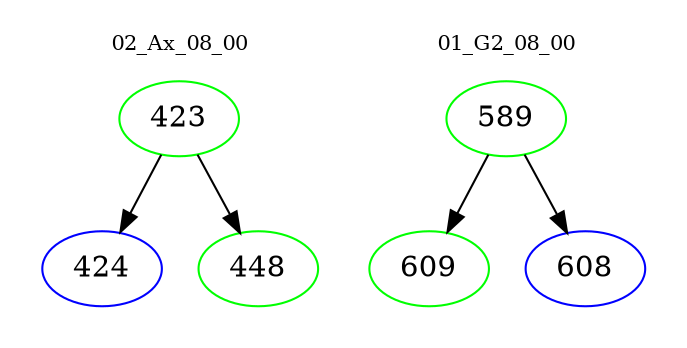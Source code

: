 digraph{
subgraph cluster_0 {
color = white
label = "02_Ax_08_00";
fontsize=10;
T0_423 [label="423", color="green"]
T0_423 -> T0_424 [color="black"]
T0_424 [label="424", color="blue"]
T0_423 -> T0_448 [color="black"]
T0_448 [label="448", color="green"]
}
subgraph cluster_1 {
color = white
label = "01_G2_08_00";
fontsize=10;
T1_589 [label="589", color="green"]
T1_589 -> T1_609 [color="black"]
T1_609 [label="609", color="green"]
T1_589 -> T1_608 [color="black"]
T1_608 [label="608", color="blue"]
}
}
